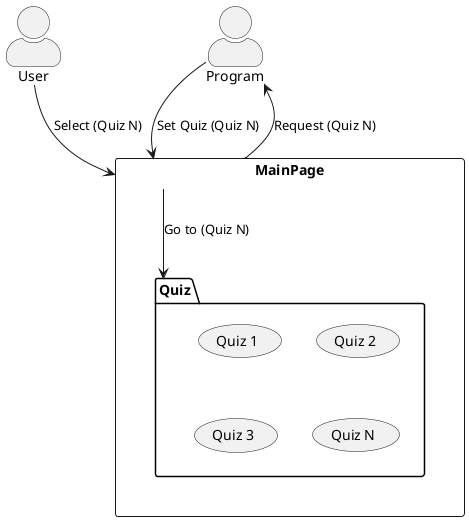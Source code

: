 ,,,plantuml

@startuml
skinparam actorStyle awesome
actor User
actor Program

rectangle MainPage {
    User --> MainPage : Select (Quiz N)
    MainPage --> Program : Request (Quiz N)
    Program --> MainPage : Set Quiz (Quiz N)
    MainPage --> Quiz : Go to (Quiz N)
}

package Quiz{
    (Quiz 1)
    (Quiz 2)
    (Quiz 3)
    (Quiz N)
}
@enduml
